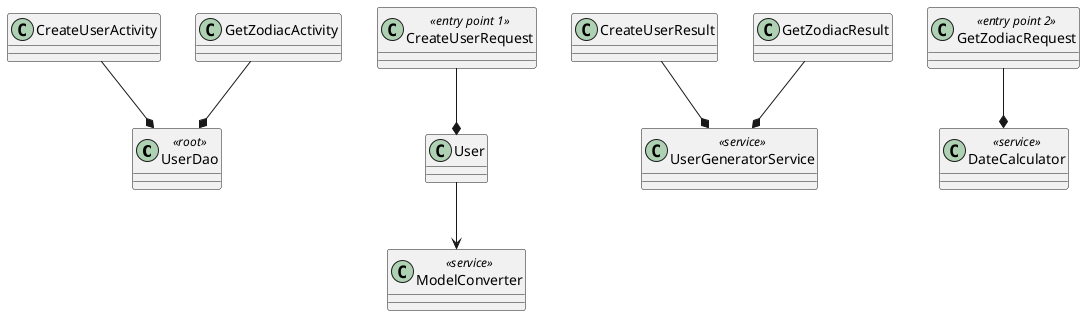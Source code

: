 
@startuml
class UserDao <<root>>
class CreateUserRequest <<entry point 1>>
class CreateUserResult
class CreateUserActivity
class UserGeneratorService <<service>>
class DateCalculator <<service>>
class ModelConverter <<service>>


class GetZodiacRequest <<entry point 2>>
class GetZodiacResult
class GetZodiacActivity

User --> ModelConverter
CreateUserActivity --* UserDao
GetZodiacActivity --* UserDao
GetZodiacResult --* UserGeneratorService
CreateUserResult --* UserGeneratorService
GetZodiacRequest --* DateCalculator
CreateUserRequest --* User


@enduml